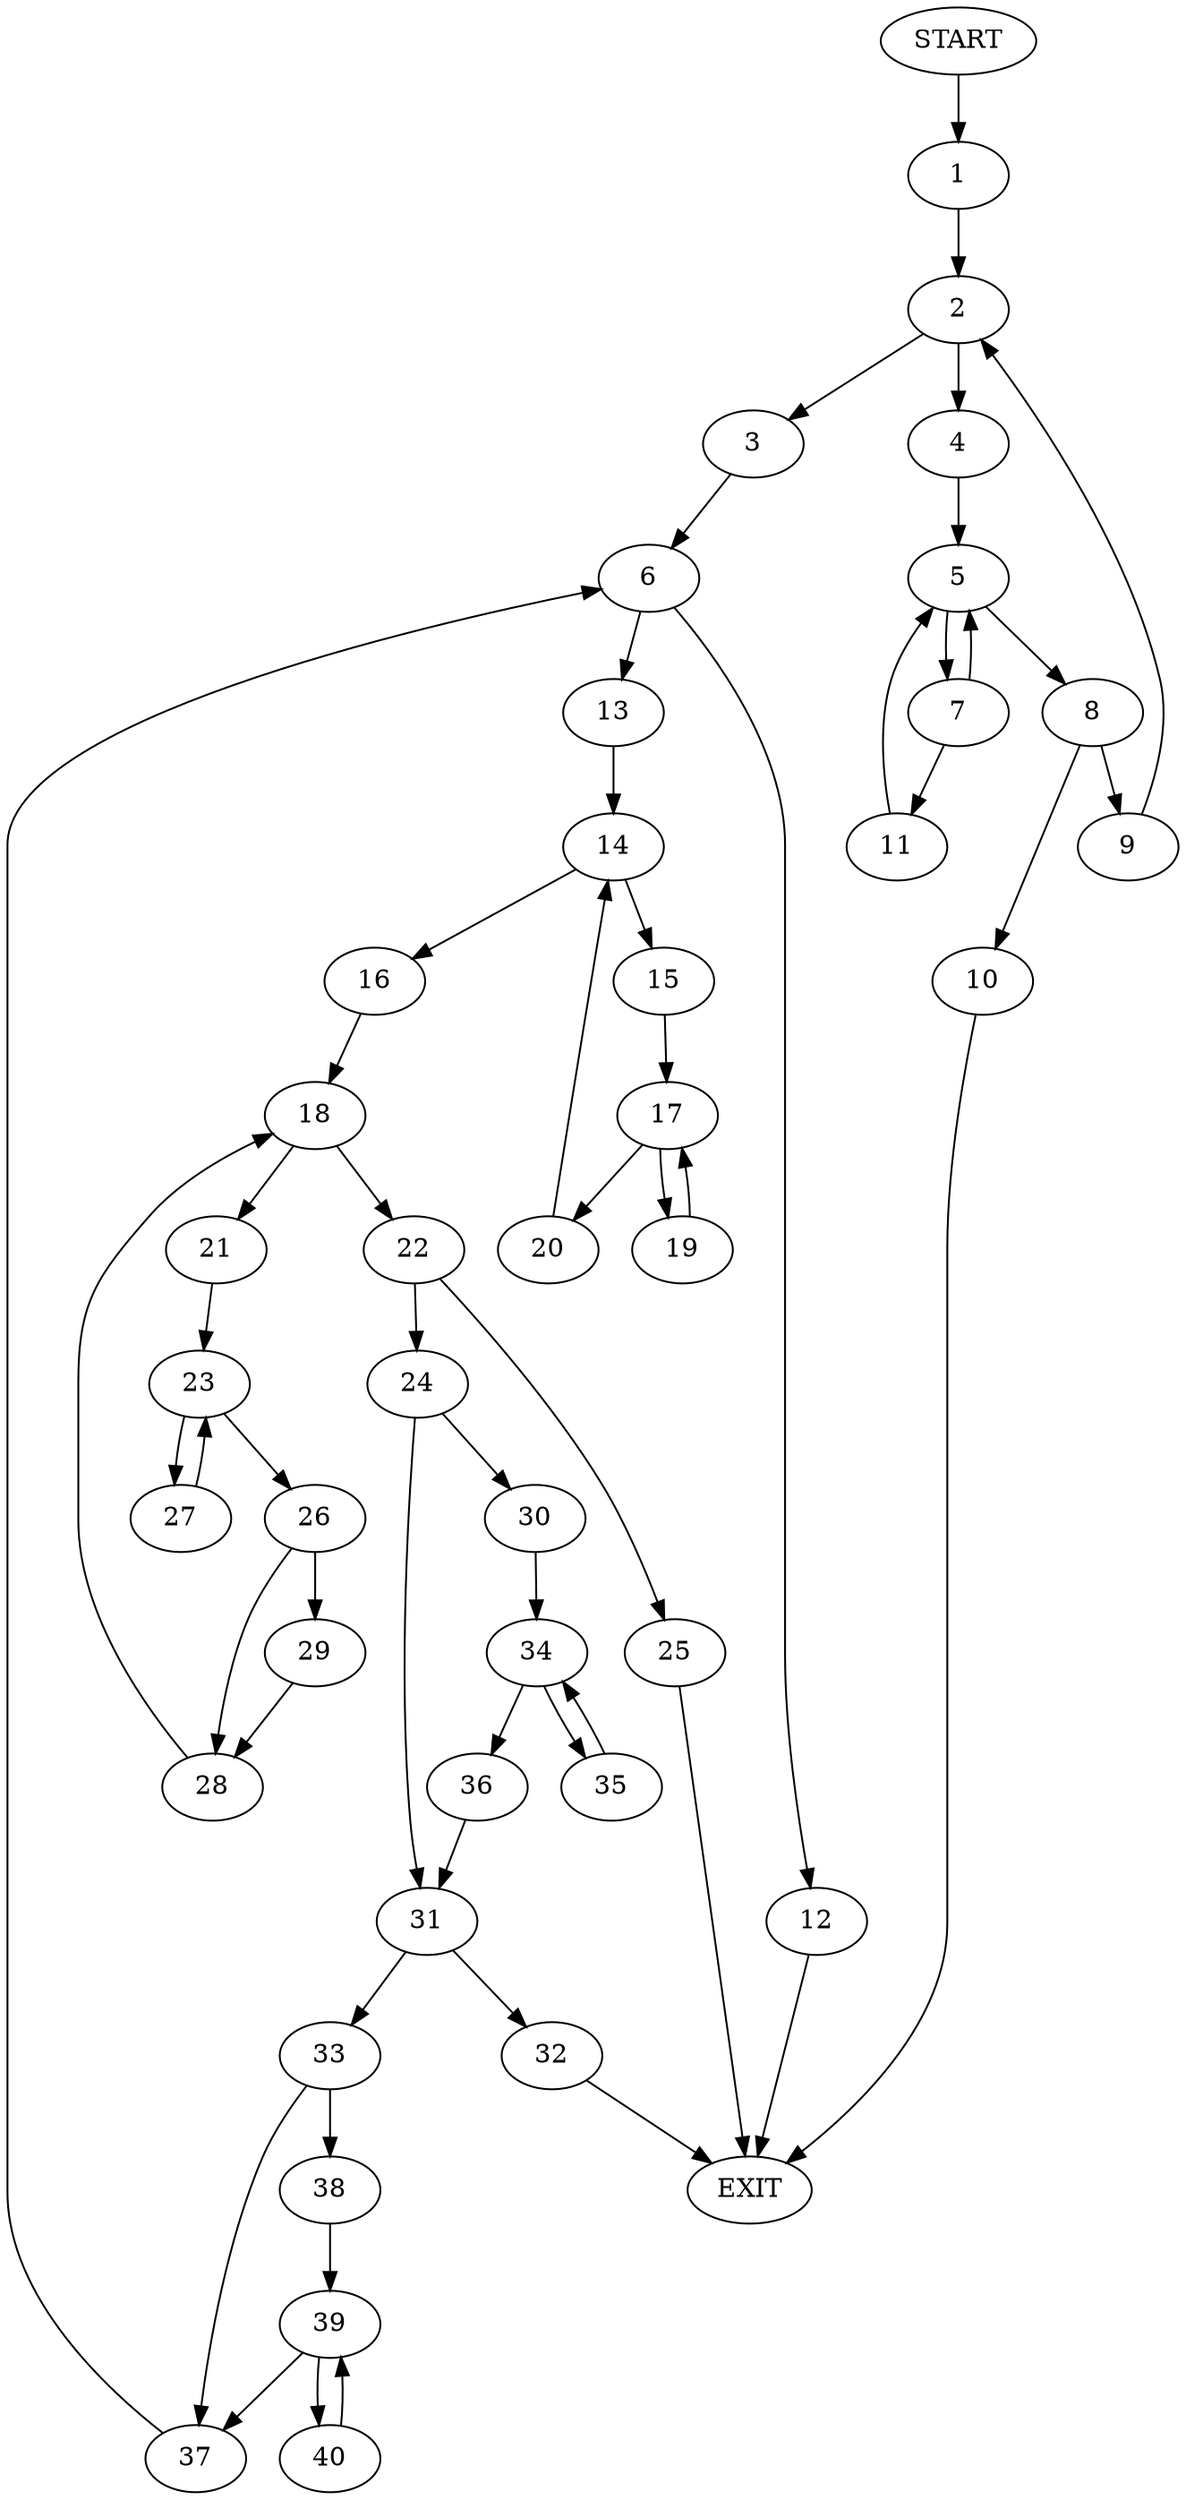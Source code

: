 digraph {
0 [label="START"]
41 [label="EXIT"]
0 -> 1
1 -> 2
2 -> 3
2 -> 4
4 -> 5
3 -> 6
5 -> 7
5 -> 8
8 -> 9
8 -> 10
7 -> 5
7 -> 11
11 -> 5
9 -> 2
10 -> 41
6 -> 12
6 -> 13
13 -> 14
12 -> 41
14 -> 15
14 -> 16
15 -> 17
16 -> 18
17 -> 19
17 -> 20
19 -> 17
20 -> 14
18 -> 21
18 -> 22
21 -> 23
22 -> 24
22 -> 25
23 -> 26
23 -> 27
27 -> 23
26 -> 28
26 -> 29
28 -> 18
29 -> 28
25 -> 41
24 -> 30
24 -> 31
31 -> 32
31 -> 33
30 -> 34
34 -> 35
34 -> 36
35 -> 34
36 -> 31
32 -> 41
33 -> 37
33 -> 38
38 -> 39
37 -> 6
39 -> 37
39 -> 40
40 -> 39
}
